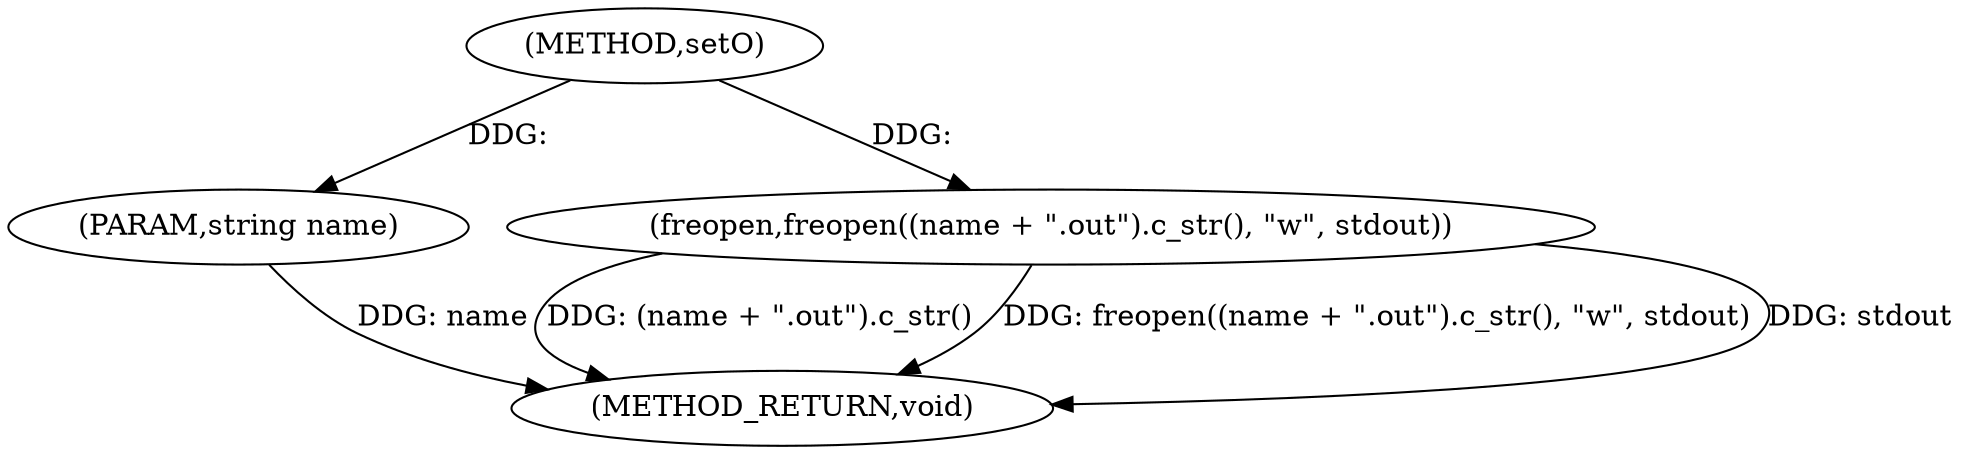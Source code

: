 digraph "setO" {  
"1000126" [label = "(METHOD,setO)" ]
"1000133" [label = "(METHOD_RETURN,void)" ]
"1000127" [label = "(PARAM,string name)" ]
"1000129" [label = "(freopen,freopen((name + \".out\").c_str(), \"w\", stdout))" ]
  "1000127" -> "1000133"  [ label = "DDG: name"] 
  "1000129" -> "1000133"  [ label = "DDG: (name + \".out\").c_str()"] 
  "1000129" -> "1000133"  [ label = "DDG: freopen((name + \".out\").c_str(), \"w\", stdout)"] 
  "1000129" -> "1000133"  [ label = "DDG: stdout"] 
  "1000126" -> "1000127"  [ label = "DDG: "] 
  "1000126" -> "1000129"  [ label = "DDG: "] 
}
